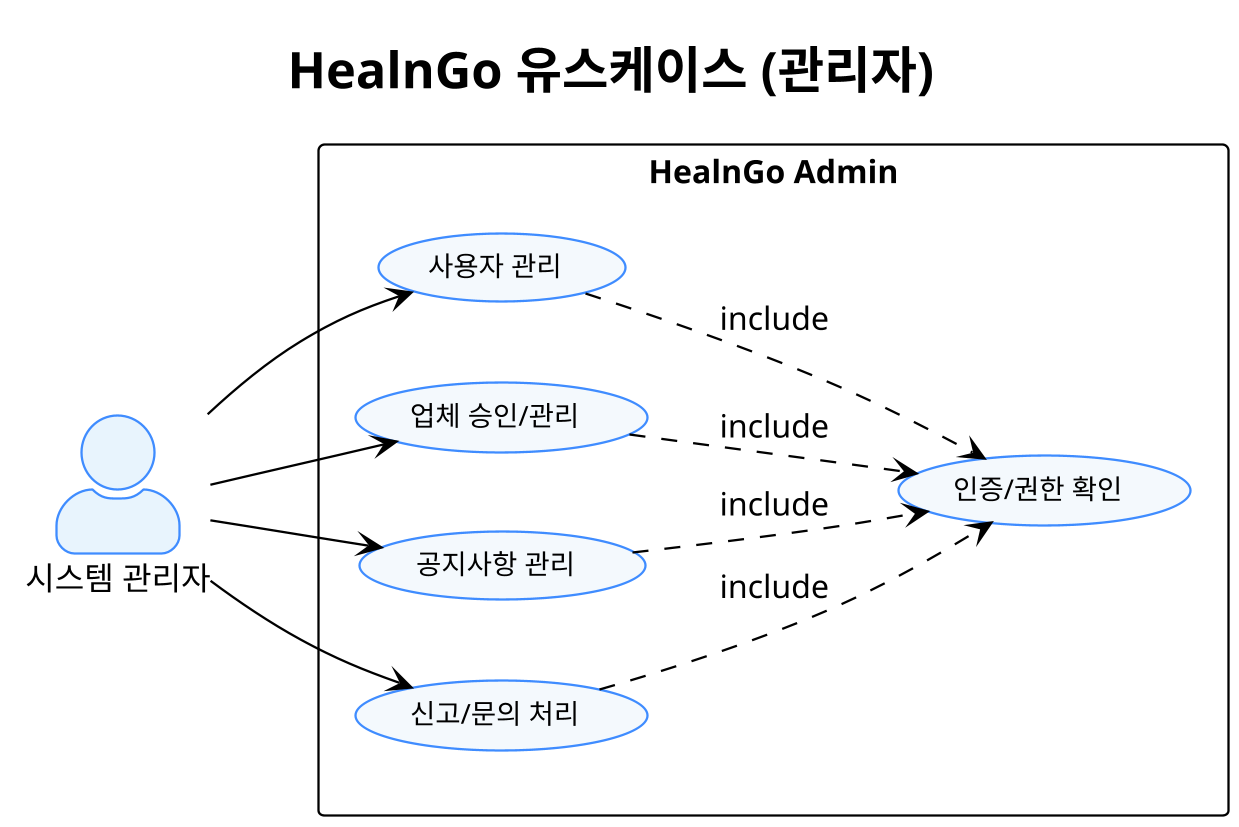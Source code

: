 @startuml
!theme plain
left to right direction

' === 한글/가독성 설정 ===
skinparam defaultFontName "Malgun Gothic"    ' mac: "Apple SD Gothic Neo", Linux: "Noto Sans CJK KR"
skinparam defaultFontSize 14
skinparam dpi 220
skinparam shadowing false

skinparam actorStyle awesome
skinparam usecase {
  BackgroundColor #F4F9FD
  BorderColor #3F8CFF
  FontSize 12
}
skinparam actor {
  BackgroundColor #E8F4FD
  BorderColor #3F8CFF
  FontSize 14
}

title HealnGo 유스케이스 (관리자)

actor "시스템 관리자" as Admin

rectangle "HealnGo Admin" {
  (인증/권한 확인) as UC_AUTH

  (사용자 관리) as UC_USER_MGMT
  (업체 승인/관리) as UC_VENDOR_APPROVE
  (공지사항 관리) as UC_NOTICE
  (신고/문의 처리) as UC_REPORTS

  Admin --> UC_USER_MGMT
  Admin --> UC_VENDOR_APPROVE
  Admin --> UC_NOTICE
  Admin --> UC_REPORTS

  UC_USER_MGMT ..> UC_AUTH : «include»
  UC_VENDOR_APPROVE ..> UC_AUTH : «include»
  UC_NOTICE ..> UC_AUTH : «include»
  UC_REPORTS ..> UC_AUTH : «include»
}
@enduml
